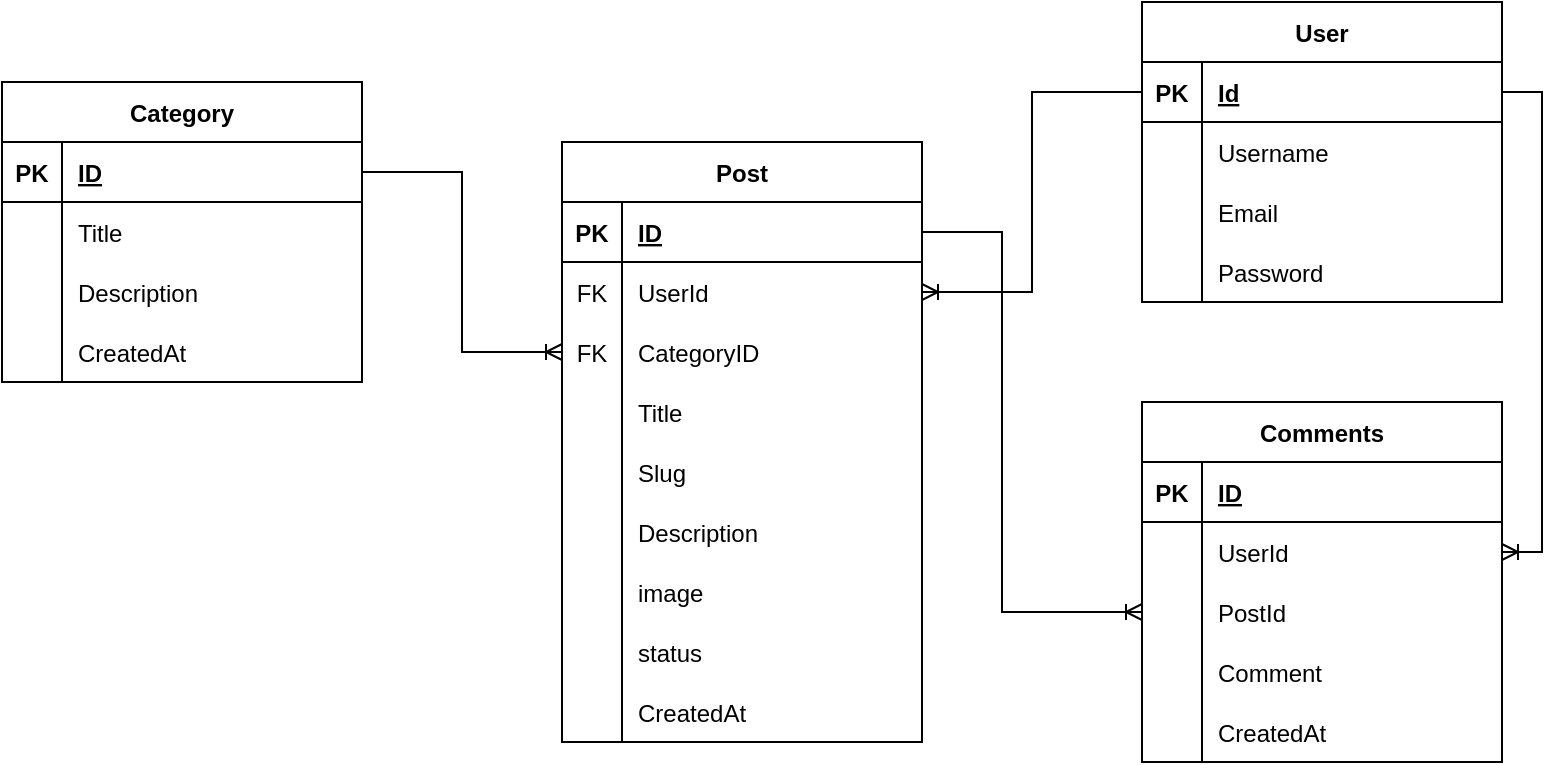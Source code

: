 <mxfile version="20.7.4" type="device"><diagram id="_3udToO_oWFSCc3PXlqT" name="Page-1"><mxGraphModel dx="1434" dy="756" grid="1" gridSize="10" guides="1" tooltips="1" connect="1" arrows="1" fold="1" page="1" pageScale="1" pageWidth="1100" pageHeight="850" math="0" shadow="0"><root><mxCell id="0"/><mxCell id="1" parent="0"/><mxCell id="k46K-zBgEhRnJV8ZKHlu-1" value="Post" style="shape=table;startSize=30;container=1;collapsible=1;childLayout=tableLayout;fixedRows=1;rowLines=0;fontStyle=1;align=center;resizeLast=1;" parent="1" vertex="1"><mxGeometry x="480" y="110" width="180" height="300" as="geometry"/></mxCell><mxCell id="k46K-zBgEhRnJV8ZKHlu-2" value="" style="shape=tableRow;horizontal=0;startSize=0;swimlaneHead=0;swimlaneBody=0;fillColor=none;collapsible=0;dropTarget=0;points=[[0,0.5],[1,0.5]];portConstraint=eastwest;top=0;left=0;right=0;bottom=1;" parent="k46K-zBgEhRnJV8ZKHlu-1" vertex="1"><mxGeometry y="30" width="180" height="30" as="geometry"/></mxCell><mxCell id="k46K-zBgEhRnJV8ZKHlu-3" value="PK" style="shape=partialRectangle;connectable=0;fillColor=none;top=0;left=0;bottom=0;right=0;fontStyle=1;overflow=hidden;" parent="k46K-zBgEhRnJV8ZKHlu-2" vertex="1"><mxGeometry width="30" height="30" as="geometry"><mxRectangle width="30" height="30" as="alternateBounds"/></mxGeometry></mxCell><mxCell id="k46K-zBgEhRnJV8ZKHlu-4" value="ID" style="shape=partialRectangle;connectable=0;fillColor=none;top=0;left=0;bottom=0;right=0;align=left;spacingLeft=6;fontStyle=5;overflow=hidden;" parent="k46K-zBgEhRnJV8ZKHlu-2" vertex="1"><mxGeometry x="30" width="150" height="30" as="geometry"><mxRectangle width="150" height="30" as="alternateBounds"/></mxGeometry></mxCell><mxCell id="k46K-zBgEhRnJV8ZKHlu-14" value="" style="shape=tableRow;horizontal=0;startSize=0;swimlaneHead=0;swimlaneBody=0;fillColor=none;collapsible=0;dropTarget=0;points=[[0,0.5],[1,0.5]];portConstraint=eastwest;top=0;left=0;right=0;bottom=0;" parent="k46K-zBgEhRnJV8ZKHlu-1" vertex="1"><mxGeometry y="60" width="180" height="30" as="geometry"/></mxCell><mxCell id="k46K-zBgEhRnJV8ZKHlu-15" value="FK" style="shape=partialRectangle;connectable=0;fillColor=none;top=0;left=0;bottom=0;right=0;fontStyle=0;overflow=hidden;" parent="k46K-zBgEhRnJV8ZKHlu-14" vertex="1"><mxGeometry width="30" height="30" as="geometry"><mxRectangle width="30" height="30" as="alternateBounds"/></mxGeometry></mxCell><mxCell id="k46K-zBgEhRnJV8ZKHlu-16" value="UserId" style="shape=partialRectangle;connectable=0;fillColor=none;top=0;left=0;bottom=0;right=0;align=left;spacingLeft=6;fontStyle=0;overflow=hidden;" parent="k46K-zBgEhRnJV8ZKHlu-14" vertex="1"><mxGeometry x="30" width="150" height="30" as="geometry"><mxRectangle width="150" height="30" as="alternateBounds"/></mxGeometry></mxCell><mxCell id="fcGumA4XndfbLm8t0KHh-4" value="" style="shape=tableRow;horizontal=0;startSize=0;swimlaneHead=0;swimlaneBody=0;fillColor=none;collapsible=0;dropTarget=0;points=[[0,0.5],[1,0.5]];portConstraint=eastwest;top=0;left=0;right=0;bottom=0;" vertex="1" parent="k46K-zBgEhRnJV8ZKHlu-1"><mxGeometry y="90" width="180" height="30" as="geometry"/></mxCell><mxCell id="fcGumA4XndfbLm8t0KHh-5" value="FK" style="shape=partialRectangle;connectable=0;fillColor=none;top=0;left=0;bottom=0;right=0;fontStyle=0;overflow=hidden;" vertex="1" parent="fcGumA4XndfbLm8t0KHh-4"><mxGeometry width="30" height="30" as="geometry"><mxRectangle width="30" height="30" as="alternateBounds"/></mxGeometry></mxCell><mxCell id="fcGumA4XndfbLm8t0KHh-6" value="CategoryID" style="shape=partialRectangle;connectable=0;fillColor=none;top=0;left=0;bottom=0;right=0;align=left;spacingLeft=6;fontStyle=0;overflow=hidden;" vertex="1" parent="fcGumA4XndfbLm8t0KHh-4"><mxGeometry x="30" width="150" height="30" as="geometry"><mxRectangle width="150" height="30" as="alternateBounds"/></mxGeometry></mxCell><mxCell id="k46K-zBgEhRnJV8ZKHlu-5" value="" style="shape=tableRow;horizontal=0;startSize=0;swimlaneHead=0;swimlaneBody=0;fillColor=none;collapsible=0;dropTarget=0;points=[[0,0.5],[1,0.5]];portConstraint=eastwest;top=0;left=0;right=0;bottom=0;" parent="k46K-zBgEhRnJV8ZKHlu-1" vertex="1"><mxGeometry y="120" width="180" height="30" as="geometry"/></mxCell><mxCell id="k46K-zBgEhRnJV8ZKHlu-6" value="" style="shape=partialRectangle;connectable=0;fillColor=none;top=0;left=0;bottom=0;right=0;editable=1;overflow=hidden;" parent="k46K-zBgEhRnJV8ZKHlu-5" vertex="1"><mxGeometry width="30" height="30" as="geometry"><mxRectangle width="30" height="30" as="alternateBounds"/></mxGeometry></mxCell><mxCell id="k46K-zBgEhRnJV8ZKHlu-7" value="Title" style="shape=partialRectangle;connectable=0;fillColor=none;top=0;left=0;bottom=0;right=0;align=left;spacingLeft=6;overflow=hidden;" parent="k46K-zBgEhRnJV8ZKHlu-5" vertex="1"><mxGeometry x="30" width="150" height="30" as="geometry"><mxRectangle width="150" height="30" as="alternateBounds"/></mxGeometry></mxCell><mxCell id="k46K-zBgEhRnJV8ZKHlu-8" value="" style="shape=tableRow;horizontal=0;startSize=0;swimlaneHead=0;swimlaneBody=0;fillColor=none;collapsible=0;dropTarget=0;points=[[0,0.5],[1,0.5]];portConstraint=eastwest;top=0;left=0;right=0;bottom=0;" parent="k46K-zBgEhRnJV8ZKHlu-1" vertex="1"><mxGeometry y="150" width="180" height="30" as="geometry"/></mxCell><mxCell id="k46K-zBgEhRnJV8ZKHlu-9" value="" style="shape=partialRectangle;connectable=0;fillColor=none;top=0;left=0;bottom=0;right=0;editable=1;overflow=hidden;" parent="k46K-zBgEhRnJV8ZKHlu-8" vertex="1"><mxGeometry width="30" height="30" as="geometry"><mxRectangle width="30" height="30" as="alternateBounds"/></mxGeometry></mxCell><mxCell id="k46K-zBgEhRnJV8ZKHlu-10" value="Slug" style="shape=partialRectangle;connectable=0;fillColor=none;top=0;left=0;bottom=0;right=0;align=left;spacingLeft=6;overflow=hidden;" parent="k46K-zBgEhRnJV8ZKHlu-8" vertex="1"><mxGeometry x="30" width="150" height="30" as="geometry"><mxRectangle width="150" height="30" as="alternateBounds"/></mxGeometry></mxCell><mxCell id="k46K-zBgEhRnJV8ZKHlu-11" value="" style="shape=tableRow;horizontal=0;startSize=0;swimlaneHead=0;swimlaneBody=0;fillColor=none;collapsible=0;dropTarget=0;points=[[0,0.5],[1,0.5]];portConstraint=eastwest;top=0;left=0;right=0;bottom=0;" parent="k46K-zBgEhRnJV8ZKHlu-1" vertex="1"><mxGeometry y="180" width="180" height="30" as="geometry"/></mxCell><mxCell id="k46K-zBgEhRnJV8ZKHlu-12" value="" style="shape=partialRectangle;connectable=0;fillColor=none;top=0;left=0;bottom=0;right=0;editable=1;overflow=hidden;" parent="k46K-zBgEhRnJV8ZKHlu-11" vertex="1"><mxGeometry width="30" height="30" as="geometry"><mxRectangle width="30" height="30" as="alternateBounds"/></mxGeometry></mxCell><mxCell id="k46K-zBgEhRnJV8ZKHlu-13" value="Description" style="shape=partialRectangle;connectable=0;fillColor=none;top=0;left=0;bottom=0;right=0;align=left;spacingLeft=6;overflow=hidden;" parent="k46K-zBgEhRnJV8ZKHlu-11" vertex="1"><mxGeometry x="30" width="150" height="30" as="geometry"><mxRectangle width="150" height="30" as="alternateBounds"/></mxGeometry></mxCell><mxCell id="k46K-zBgEhRnJV8ZKHlu-27" value="" style="shape=tableRow;horizontal=0;startSize=0;swimlaneHead=0;swimlaneBody=0;fillColor=none;collapsible=0;dropTarget=0;points=[[0,0.5],[1,0.5]];portConstraint=eastwest;top=0;left=0;right=0;bottom=0;" parent="k46K-zBgEhRnJV8ZKHlu-1" vertex="1"><mxGeometry y="210" width="180" height="30" as="geometry"/></mxCell><mxCell id="k46K-zBgEhRnJV8ZKHlu-28" value="" style="shape=partialRectangle;connectable=0;fillColor=none;top=0;left=0;bottom=0;right=0;editable=1;overflow=hidden;" parent="k46K-zBgEhRnJV8ZKHlu-27" vertex="1"><mxGeometry width="30" height="30" as="geometry"><mxRectangle width="30" height="30" as="alternateBounds"/></mxGeometry></mxCell><mxCell id="k46K-zBgEhRnJV8ZKHlu-29" value="image" style="shape=partialRectangle;connectable=0;fillColor=none;top=0;left=0;bottom=0;right=0;align=left;spacingLeft=6;overflow=hidden;" parent="k46K-zBgEhRnJV8ZKHlu-27" vertex="1"><mxGeometry x="30" width="150" height="30" as="geometry"><mxRectangle width="150" height="30" as="alternateBounds"/></mxGeometry></mxCell><mxCell id="k46K-zBgEhRnJV8ZKHlu-30" value="" style="shape=tableRow;horizontal=0;startSize=0;swimlaneHead=0;swimlaneBody=0;fillColor=none;collapsible=0;dropTarget=0;points=[[0,0.5],[1,0.5]];portConstraint=eastwest;top=0;left=0;right=0;bottom=0;" parent="k46K-zBgEhRnJV8ZKHlu-1" vertex="1"><mxGeometry y="240" width="180" height="30" as="geometry"/></mxCell><mxCell id="k46K-zBgEhRnJV8ZKHlu-31" value="" style="shape=partialRectangle;connectable=0;fillColor=none;top=0;left=0;bottom=0;right=0;editable=1;overflow=hidden;" parent="k46K-zBgEhRnJV8ZKHlu-30" vertex="1"><mxGeometry width="30" height="30" as="geometry"><mxRectangle width="30" height="30" as="alternateBounds"/></mxGeometry></mxCell><mxCell id="k46K-zBgEhRnJV8ZKHlu-32" value="status" style="shape=partialRectangle;connectable=0;fillColor=none;top=0;left=0;bottom=0;right=0;align=left;spacingLeft=6;overflow=hidden;" parent="k46K-zBgEhRnJV8ZKHlu-30" vertex="1"><mxGeometry x="30" width="150" height="30" as="geometry"><mxRectangle width="150" height="30" as="alternateBounds"/></mxGeometry></mxCell><mxCell id="k46K-zBgEhRnJV8ZKHlu-33" value="" style="shape=tableRow;horizontal=0;startSize=0;swimlaneHead=0;swimlaneBody=0;fillColor=none;collapsible=0;dropTarget=0;points=[[0,0.5],[1,0.5]];portConstraint=eastwest;top=0;left=0;right=0;bottom=0;" parent="k46K-zBgEhRnJV8ZKHlu-1" vertex="1"><mxGeometry y="270" width="180" height="30" as="geometry"/></mxCell><mxCell id="k46K-zBgEhRnJV8ZKHlu-34" value="" style="shape=partialRectangle;connectable=0;fillColor=none;top=0;left=0;bottom=0;right=0;editable=1;overflow=hidden;" parent="k46K-zBgEhRnJV8ZKHlu-33" vertex="1"><mxGeometry width="30" height="30" as="geometry"><mxRectangle width="30" height="30" as="alternateBounds"/></mxGeometry></mxCell><mxCell id="k46K-zBgEhRnJV8ZKHlu-35" value="CreatedAt" style="shape=partialRectangle;connectable=0;fillColor=none;top=0;left=0;bottom=0;right=0;align=left;spacingLeft=6;overflow=hidden;" parent="k46K-zBgEhRnJV8ZKHlu-33" vertex="1"><mxGeometry x="30" width="150" height="30" as="geometry"><mxRectangle width="150" height="30" as="alternateBounds"/></mxGeometry></mxCell><mxCell id="k46K-zBgEhRnJV8ZKHlu-36" value="Category" style="shape=table;startSize=30;container=1;collapsible=1;childLayout=tableLayout;fixedRows=1;rowLines=0;fontStyle=1;align=center;resizeLast=1;" parent="1" vertex="1"><mxGeometry x="200" y="80" width="180" height="150" as="geometry"/></mxCell><mxCell id="k46K-zBgEhRnJV8ZKHlu-37" value="" style="shape=tableRow;horizontal=0;startSize=0;swimlaneHead=0;swimlaneBody=0;fillColor=none;collapsible=0;dropTarget=0;points=[[0,0.5],[1,0.5]];portConstraint=eastwest;top=0;left=0;right=0;bottom=1;" parent="k46K-zBgEhRnJV8ZKHlu-36" vertex="1"><mxGeometry y="30" width="180" height="30" as="geometry"/></mxCell><mxCell id="k46K-zBgEhRnJV8ZKHlu-38" value="PK" style="shape=partialRectangle;connectable=0;fillColor=none;top=0;left=0;bottom=0;right=0;fontStyle=1;overflow=hidden;" parent="k46K-zBgEhRnJV8ZKHlu-37" vertex="1"><mxGeometry width="30" height="30" as="geometry"><mxRectangle width="30" height="30" as="alternateBounds"/></mxGeometry></mxCell><mxCell id="k46K-zBgEhRnJV8ZKHlu-39" value="ID" style="shape=partialRectangle;connectable=0;fillColor=none;top=0;left=0;bottom=0;right=0;align=left;spacingLeft=6;fontStyle=5;overflow=hidden;" parent="k46K-zBgEhRnJV8ZKHlu-37" vertex="1"><mxGeometry x="30" width="150" height="30" as="geometry"><mxRectangle width="150" height="30" as="alternateBounds"/></mxGeometry></mxCell><mxCell id="k46K-zBgEhRnJV8ZKHlu-40" value="" style="shape=tableRow;horizontal=0;startSize=0;swimlaneHead=0;swimlaneBody=0;fillColor=none;collapsible=0;dropTarget=0;points=[[0,0.5],[1,0.5]];portConstraint=eastwest;top=0;left=0;right=0;bottom=0;" parent="k46K-zBgEhRnJV8ZKHlu-36" vertex="1"><mxGeometry y="60" width="180" height="30" as="geometry"/></mxCell><mxCell id="k46K-zBgEhRnJV8ZKHlu-41" value="" style="shape=partialRectangle;connectable=0;fillColor=none;top=0;left=0;bottom=0;right=0;editable=1;overflow=hidden;" parent="k46K-zBgEhRnJV8ZKHlu-40" vertex="1"><mxGeometry width="30" height="30" as="geometry"><mxRectangle width="30" height="30" as="alternateBounds"/></mxGeometry></mxCell><mxCell id="k46K-zBgEhRnJV8ZKHlu-42" value="Title" style="shape=partialRectangle;connectable=0;fillColor=none;top=0;left=0;bottom=0;right=0;align=left;spacingLeft=6;overflow=hidden;" parent="k46K-zBgEhRnJV8ZKHlu-40" vertex="1"><mxGeometry x="30" width="150" height="30" as="geometry"><mxRectangle width="150" height="30" as="alternateBounds"/></mxGeometry></mxCell><mxCell id="k46K-zBgEhRnJV8ZKHlu-43" value="" style="shape=tableRow;horizontal=0;startSize=0;swimlaneHead=0;swimlaneBody=0;fillColor=none;collapsible=0;dropTarget=0;points=[[0,0.5],[1,0.5]];portConstraint=eastwest;top=0;left=0;right=0;bottom=0;" parent="k46K-zBgEhRnJV8ZKHlu-36" vertex="1"><mxGeometry y="90" width="180" height="30" as="geometry"/></mxCell><mxCell id="k46K-zBgEhRnJV8ZKHlu-44" value="" style="shape=partialRectangle;connectable=0;fillColor=none;top=0;left=0;bottom=0;right=0;editable=1;overflow=hidden;" parent="k46K-zBgEhRnJV8ZKHlu-43" vertex="1"><mxGeometry width="30" height="30" as="geometry"><mxRectangle width="30" height="30" as="alternateBounds"/></mxGeometry></mxCell><mxCell id="k46K-zBgEhRnJV8ZKHlu-45" value="Description" style="shape=partialRectangle;connectable=0;fillColor=none;top=0;left=0;bottom=0;right=0;align=left;spacingLeft=6;overflow=hidden;" parent="k46K-zBgEhRnJV8ZKHlu-43" vertex="1"><mxGeometry x="30" width="150" height="30" as="geometry"><mxRectangle width="150" height="30" as="alternateBounds"/></mxGeometry></mxCell><mxCell id="k46K-zBgEhRnJV8ZKHlu-46" value="" style="shape=tableRow;horizontal=0;startSize=0;swimlaneHead=0;swimlaneBody=0;fillColor=none;collapsible=0;dropTarget=0;points=[[0,0.5],[1,0.5]];portConstraint=eastwest;top=0;left=0;right=0;bottom=0;" parent="k46K-zBgEhRnJV8ZKHlu-36" vertex="1"><mxGeometry y="120" width="180" height="30" as="geometry"/></mxCell><mxCell id="k46K-zBgEhRnJV8ZKHlu-47" value="" style="shape=partialRectangle;connectable=0;fillColor=none;top=0;left=0;bottom=0;right=0;editable=1;overflow=hidden;" parent="k46K-zBgEhRnJV8ZKHlu-46" vertex="1"><mxGeometry width="30" height="30" as="geometry"><mxRectangle width="30" height="30" as="alternateBounds"/></mxGeometry></mxCell><mxCell id="k46K-zBgEhRnJV8ZKHlu-48" value="CreatedAt" style="shape=partialRectangle;connectable=0;fillColor=none;top=0;left=0;bottom=0;right=0;align=left;spacingLeft=6;overflow=hidden;" parent="k46K-zBgEhRnJV8ZKHlu-46" vertex="1"><mxGeometry x="30" width="150" height="30" as="geometry"><mxRectangle width="150" height="30" as="alternateBounds"/></mxGeometry></mxCell><mxCell id="k46K-zBgEhRnJV8ZKHlu-49" value="User" style="shape=table;startSize=30;container=1;collapsible=1;childLayout=tableLayout;fixedRows=1;rowLines=0;fontStyle=1;align=center;resizeLast=1;" parent="1" vertex="1"><mxGeometry x="770" y="40" width="180" height="150" as="geometry"/></mxCell><mxCell id="k46K-zBgEhRnJV8ZKHlu-50" value="" style="shape=tableRow;horizontal=0;startSize=0;swimlaneHead=0;swimlaneBody=0;fillColor=none;collapsible=0;dropTarget=0;points=[[0,0.5],[1,0.5]];portConstraint=eastwest;top=0;left=0;right=0;bottom=1;" parent="k46K-zBgEhRnJV8ZKHlu-49" vertex="1"><mxGeometry y="30" width="180" height="30" as="geometry"/></mxCell><mxCell id="k46K-zBgEhRnJV8ZKHlu-51" value="PK" style="shape=partialRectangle;connectable=0;fillColor=none;top=0;left=0;bottom=0;right=0;fontStyle=1;overflow=hidden;" parent="k46K-zBgEhRnJV8ZKHlu-50" vertex="1"><mxGeometry width="30" height="30" as="geometry"><mxRectangle width="30" height="30" as="alternateBounds"/></mxGeometry></mxCell><mxCell id="k46K-zBgEhRnJV8ZKHlu-52" value="Id" style="shape=partialRectangle;connectable=0;fillColor=none;top=0;left=0;bottom=0;right=0;align=left;spacingLeft=6;fontStyle=5;overflow=hidden;" parent="k46K-zBgEhRnJV8ZKHlu-50" vertex="1"><mxGeometry x="30" width="150" height="30" as="geometry"><mxRectangle width="150" height="30" as="alternateBounds"/></mxGeometry></mxCell><mxCell id="k46K-zBgEhRnJV8ZKHlu-53" value="" style="shape=tableRow;horizontal=0;startSize=0;swimlaneHead=0;swimlaneBody=0;fillColor=none;collapsible=0;dropTarget=0;points=[[0,0.5],[1,0.5]];portConstraint=eastwest;top=0;left=0;right=0;bottom=0;" parent="k46K-zBgEhRnJV8ZKHlu-49" vertex="1"><mxGeometry y="60" width="180" height="30" as="geometry"/></mxCell><mxCell id="k46K-zBgEhRnJV8ZKHlu-54" value="" style="shape=partialRectangle;connectable=0;fillColor=none;top=0;left=0;bottom=0;right=0;editable=1;overflow=hidden;" parent="k46K-zBgEhRnJV8ZKHlu-53" vertex="1"><mxGeometry width="30" height="30" as="geometry"><mxRectangle width="30" height="30" as="alternateBounds"/></mxGeometry></mxCell><mxCell id="k46K-zBgEhRnJV8ZKHlu-55" value="Username" style="shape=partialRectangle;connectable=0;fillColor=none;top=0;left=0;bottom=0;right=0;align=left;spacingLeft=6;overflow=hidden;" parent="k46K-zBgEhRnJV8ZKHlu-53" vertex="1"><mxGeometry x="30" width="150" height="30" as="geometry"><mxRectangle width="150" height="30" as="alternateBounds"/></mxGeometry></mxCell><mxCell id="k46K-zBgEhRnJV8ZKHlu-56" value="" style="shape=tableRow;horizontal=0;startSize=0;swimlaneHead=0;swimlaneBody=0;fillColor=none;collapsible=0;dropTarget=0;points=[[0,0.5],[1,0.5]];portConstraint=eastwest;top=0;left=0;right=0;bottom=0;" parent="k46K-zBgEhRnJV8ZKHlu-49" vertex="1"><mxGeometry y="90" width="180" height="30" as="geometry"/></mxCell><mxCell id="k46K-zBgEhRnJV8ZKHlu-57" value="" style="shape=partialRectangle;connectable=0;fillColor=none;top=0;left=0;bottom=0;right=0;editable=1;overflow=hidden;" parent="k46K-zBgEhRnJV8ZKHlu-56" vertex="1"><mxGeometry width="30" height="30" as="geometry"><mxRectangle width="30" height="30" as="alternateBounds"/></mxGeometry></mxCell><mxCell id="k46K-zBgEhRnJV8ZKHlu-58" value="Email" style="shape=partialRectangle;connectable=0;fillColor=none;top=0;left=0;bottom=0;right=0;align=left;spacingLeft=6;overflow=hidden;" parent="k46K-zBgEhRnJV8ZKHlu-56" vertex="1"><mxGeometry x="30" width="150" height="30" as="geometry"><mxRectangle width="150" height="30" as="alternateBounds"/></mxGeometry></mxCell><mxCell id="k46K-zBgEhRnJV8ZKHlu-59" value="" style="shape=tableRow;horizontal=0;startSize=0;swimlaneHead=0;swimlaneBody=0;fillColor=none;collapsible=0;dropTarget=0;points=[[0,0.5],[1,0.5]];portConstraint=eastwest;top=0;left=0;right=0;bottom=0;" parent="k46K-zBgEhRnJV8ZKHlu-49" vertex="1"><mxGeometry y="120" width="180" height="30" as="geometry"/></mxCell><mxCell id="k46K-zBgEhRnJV8ZKHlu-60" value="" style="shape=partialRectangle;connectable=0;fillColor=none;top=0;left=0;bottom=0;right=0;editable=1;overflow=hidden;" parent="k46K-zBgEhRnJV8ZKHlu-59" vertex="1"><mxGeometry width="30" height="30" as="geometry"><mxRectangle width="30" height="30" as="alternateBounds"/></mxGeometry></mxCell><mxCell id="k46K-zBgEhRnJV8ZKHlu-61" value="Password" style="shape=partialRectangle;connectable=0;fillColor=none;top=0;left=0;bottom=0;right=0;align=left;spacingLeft=6;overflow=hidden;" parent="k46K-zBgEhRnJV8ZKHlu-59" vertex="1"><mxGeometry x="30" width="150" height="30" as="geometry"><mxRectangle width="150" height="30" as="alternateBounds"/></mxGeometry></mxCell><mxCell id="k46K-zBgEhRnJV8ZKHlu-63" style="edgeStyle=orthogonalEdgeStyle;rounded=0;orthogonalLoop=1;jettySize=auto;html=1;exitX=0;exitY=0.5;exitDx=0;exitDy=0;entryX=1;entryY=0.5;entryDx=0;entryDy=0;endArrow=ERoneToMany;endFill=0;" parent="1" source="k46K-zBgEhRnJV8ZKHlu-50" target="k46K-zBgEhRnJV8ZKHlu-14" edge="1"><mxGeometry relative="1" as="geometry"/></mxCell><mxCell id="k46K-zBgEhRnJV8ZKHlu-64" value="Comments" style="shape=table;startSize=30;container=1;collapsible=1;childLayout=tableLayout;fixedRows=1;rowLines=0;fontStyle=1;align=center;resizeLast=1;" parent="1" vertex="1"><mxGeometry x="770" y="240" width="180" height="180" as="geometry"/></mxCell><mxCell id="k46K-zBgEhRnJV8ZKHlu-65" value="" style="shape=tableRow;horizontal=0;startSize=0;swimlaneHead=0;swimlaneBody=0;fillColor=none;collapsible=0;dropTarget=0;points=[[0,0.5],[1,0.5]];portConstraint=eastwest;top=0;left=0;right=0;bottom=1;" parent="k46K-zBgEhRnJV8ZKHlu-64" vertex="1"><mxGeometry y="30" width="180" height="30" as="geometry"/></mxCell><mxCell id="k46K-zBgEhRnJV8ZKHlu-66" value="PK" style="shape=partialRectangle;connectable=0;fillColor=none;top=0;left=0;bottom=0;right=0;fontStyle=1;overflow=hidden;" parent="k46K-zBgEhRnJV8ZKHlu-65" vertex="1"><mxGeometry width="30" height="30" as="geometry"><mxRectangle width="30" height="30" as="alternateBounds"/></mxGeometry></mxCell><mxCell id="k46K-zBgEhRnJV8ZKHlu-67" value="ID" style="shape=partialRectangle;connectable=0;fillColor=none;top=0;left=0;bottom=0;right=0;align=left;spacingLeft=6;fontStyle=5;overflow=hidden;" parent="k46K-zBgEhRnJV8ZKHlu-65" vertex="1"><mxGeometry x="30" width="150" height="30" as="geometry"><mxRectangle width="150" height="30" as="alternateBounds"/></mxGeometry></mxCell><mxCell id="k46K-zBgEhRnJV8ZKHlu-68" value="" style="shape=tableRow;horizontal=0;startSize=0;swimlaneHead=0;swimlaneBody=0;fillColor=none;collapsible=0;dropTarget=0;points=[[0,0.5],[1,0.5]];portConstraint=eastwest;top=0;left=0;right=0;bottom=0;" parent="k46K-zBgEhRnJV8ZKHlu-64" vertex="1"><mxGeometry y="60" width="180" height="30" as="geometry"/></mxCell><mxCell id="k46K-zBgEhRnJV8ZKHlu-69" value="" style="shape=partialRectangle;connectable=0;fillColor=none;top=0;left=0;bottom=0;right=0;editable=1;overflow=hidden;" parent="k46K-zBgEhRnJV8ZKHlu-68" vertex="1"><mxGeometry width="30" height="30" as="geometry"><mxRectangle width="30" height="30" as="alternateBounds"/></mxGeometry></mxCell><mxCell id="k46K-zBgEhRnJV8ZKHlu-70" value="UserId" style="shape=partialRectangle;connectable=0;fillColor=none;top=0;left=0;bottom=0;right=0;align=left;spacingLeft=6;overflow=hidden;" parent="k46K-zBgEhRnJV8ZKHlu-68" vertex="1"><mxGeometry x="30" width="150" height="30" as="geometry"><mxRectangle width="150" height="30" as="alternateBounds"/></mxGeometry></mxCell><mxCell id="k46K-zBgEhRnJV8ZKHlu-71" value="" style="shape=tableRow;horizontal=0;startSize=0;swimlaneHead=0;swimlaneBody=0;fillColor=none;collapsible=0;dropTarget=0;points=[[0,0.5],[1,0.5]];portConstraint=eastwest;top=0;left=0;right=0;bottom=0;" parent="k46K-zBgEhRnJV8ZKHlu-64" vertex="1"><mxGeometry y="90" width="180" height="30" as="geometry"/></mxCell><mxCell id="k46K-zBgEhRnJV8ZKHlu-72" value="" style="shape=partialRectangle;connectable=0;fillColor=none;top=0;left=0;bottom=0;right=0;editable=1;overflow=hidden;" parent="k46K-zBgEhRnJV8ZKHlu-71" vertex="1"><mxGeometry width="30" height="30" as="geometry"><mxRectangle width="30" height="30" as="alternateBounds"/></mxGeometry></mxCell><mxCell id="k46K-zBgEhRnJV8ZKHlu-73" value="PostId" style="shape=partialRectangle;connectable=0;fillColor=none;top=0;left=0;bottom=0;right=0;align=left;spacingLeft=6;overflow=hidden;" parent="k46K-zBgEhRnJV8ZKHlu-71" vertex="1"><mxGeometry x="30" width="150" height="30" as="geometry"><mxRectangle width="150" height="30" as="alternateBounds"/></mxGeometry></mxCell><mxCell id="k46K-zBgEhRnJV8ZKHlu-74" value="" style="shape=tableRow;horizontal=0;startSize=0;swimlaneHead=0;swimlaneBody=0;fillColor=none;collapsible=0;dropTarget=0;points=[[0,0.5],[1,0.5]];portConstraint=eastwest;top=0;left=0;right=0;bottom=0;" parent="k46K-zBgEhRnJV8ZKHlu-64" vertex="1"><mxGeometry y="120" width="180" height="30" as="geometry"/></mxCell><mxCell id="k46K-zBgEhRnJV8ZKHlu-75" value="" style="shape=partialRectangle;connectable=0;fillColor=none;top=0;left=0;bottom=0;right=0;editable=1;overflow=hidden;" parent="k46K-zBgEhRnJV8ZKHlu-74" vertex="1"><mxGeometry width="30" height="30" as="geometry"><mxRectangle width="30" height="30" as="alternateBounds"/></mxGeometry></mxCell><mxCell id="k46K-zBgEhRnJV8ZKHlu-76" value="Comment" style="shape=partialRectangle;connectable=0;fillColor=none;top=0;left=0;bottom=0;right=0;align=left;spacingLeft=6;overflow=hidden;" parent="k46K-zBgEhRnJV8ZKHlu-74" vertex="1"><mxGeometry x="30" width="150" height="30" as="geometry"><mxRectangle width="150" height="30" as="alternateBounds"/></mxGeometry></mxCell><mxCell id="k46K-zBgEhRnJV8ZKHlu-77" value="" style="shape=tableRow;horizontal=0;startSize=0;swimlaneHead=0;swimlaneBody=0;fillColor=none;collapsible=0;dropTarget=0;points=[[0,0.5],[1,0.5]];portConstraint=eastwest;top=0;left=0;right=0;bottom=0;" parent="k46K-zBgEhRnJV8ZKHlu-64" vertex="1"><mxGeometry y="150" width="180" height="30" as="geometry"/></mxCell><mxCell id="k46K-zBgEhRnJV8ZKHlu-78" value="" style="shape=partialRectangle;connectable=0;fillColor=none;top=0;left=0;bottom=0;right=0;editable=1;overflow=hidden;" parent="k46K-zBgEhRnJV8ZKHlu-77" vertex="1"><mxGeometry width="30" height="30" as="geometry"><mxRectangle width="30" height="30" as="alternateBounds"/></mxGeometry></mxCell><mxCell id="k46K-zBgEhRnJV8ZKHlu-79" value="CreatedAt" style="shape=partialRectangle;connectable=0;fillColor=none;top=0;left=0;bottom=0;right=0;align=left;spacingLeft=6;overflow=hidden;" parent="k46K-zBgEhRnJV8ZKHlu-77" vertex="1"><mxGeometry x="30" width="150" height="30" as="geometry"><mxRectangle width="150" height="30" as="alternateBounds"/></mxGeometry></mxCell><mxCell id="k46K-zBgEhRnJV8ZKHlu-80" style="edgeStyle=orthogonalEdgeStyle;rounded=0;orthogonalLoop=1;jettySize=auto;html=1;exitX=1;exitY=0.5;exitDx=0;exitDy=0;endArrow=ERoneToMany;endFill=0;" parent="1" source="k46K-zBgEhRnJV8ZKHlu-50" target="k46K-zBgEhRnJV8ZKHlu-68" edge="1"><mxGeometry relative="1" as="geometry"/></mxCell><mxCell id="k46K-zBgEhRnJV8ZKHlu-81" style="edgeStyle=orthogonalEdgeStyle;rounded=0;orthogonalLoop=1;jettySize=auto;html=1;exitX=1;exitY=0.5;exitDx=0;exitDy=0;entryX=0;entryY=0.5;entryDx=0;entryDy=0;endArrow=ERoneToMany;endFill=0;" parent="1" source="k46K-zBgEhRnJV8ZKHlu-2" target="k46K-zBgEhRnJV8ZKHlu-71" edge="1"><mxGeometry relative="1" as="geometry"><Array as="points"><mxPoint x="700" y="155"/><mxPoint x="700" y="345"/></Array></mxGeometry></mxCell><mxCell id="fcGumA4XndfbLm8t0KHh-7" style="edgeStyle=orthogonalEdgeStyle;rounded=0;orthogonalLoop=1;jettySize=auto;html=1;exitX=1;exitY=0.5;exitDx=0;exitDy=0;entryX=0;entryY=0.5;entryDx=0;entryDy=0;endArrow=ERoneToMany;endFill=0;" edge="1" parent="1" source="k46K-zBgEhRnJV8ZKHlu-37" target="fcGumA4XndfbLm8t0KHh-4"><mxGeometry relative="1" as="geometry"/></mxCell></root></mxGraphModel></diagram></mxfile>